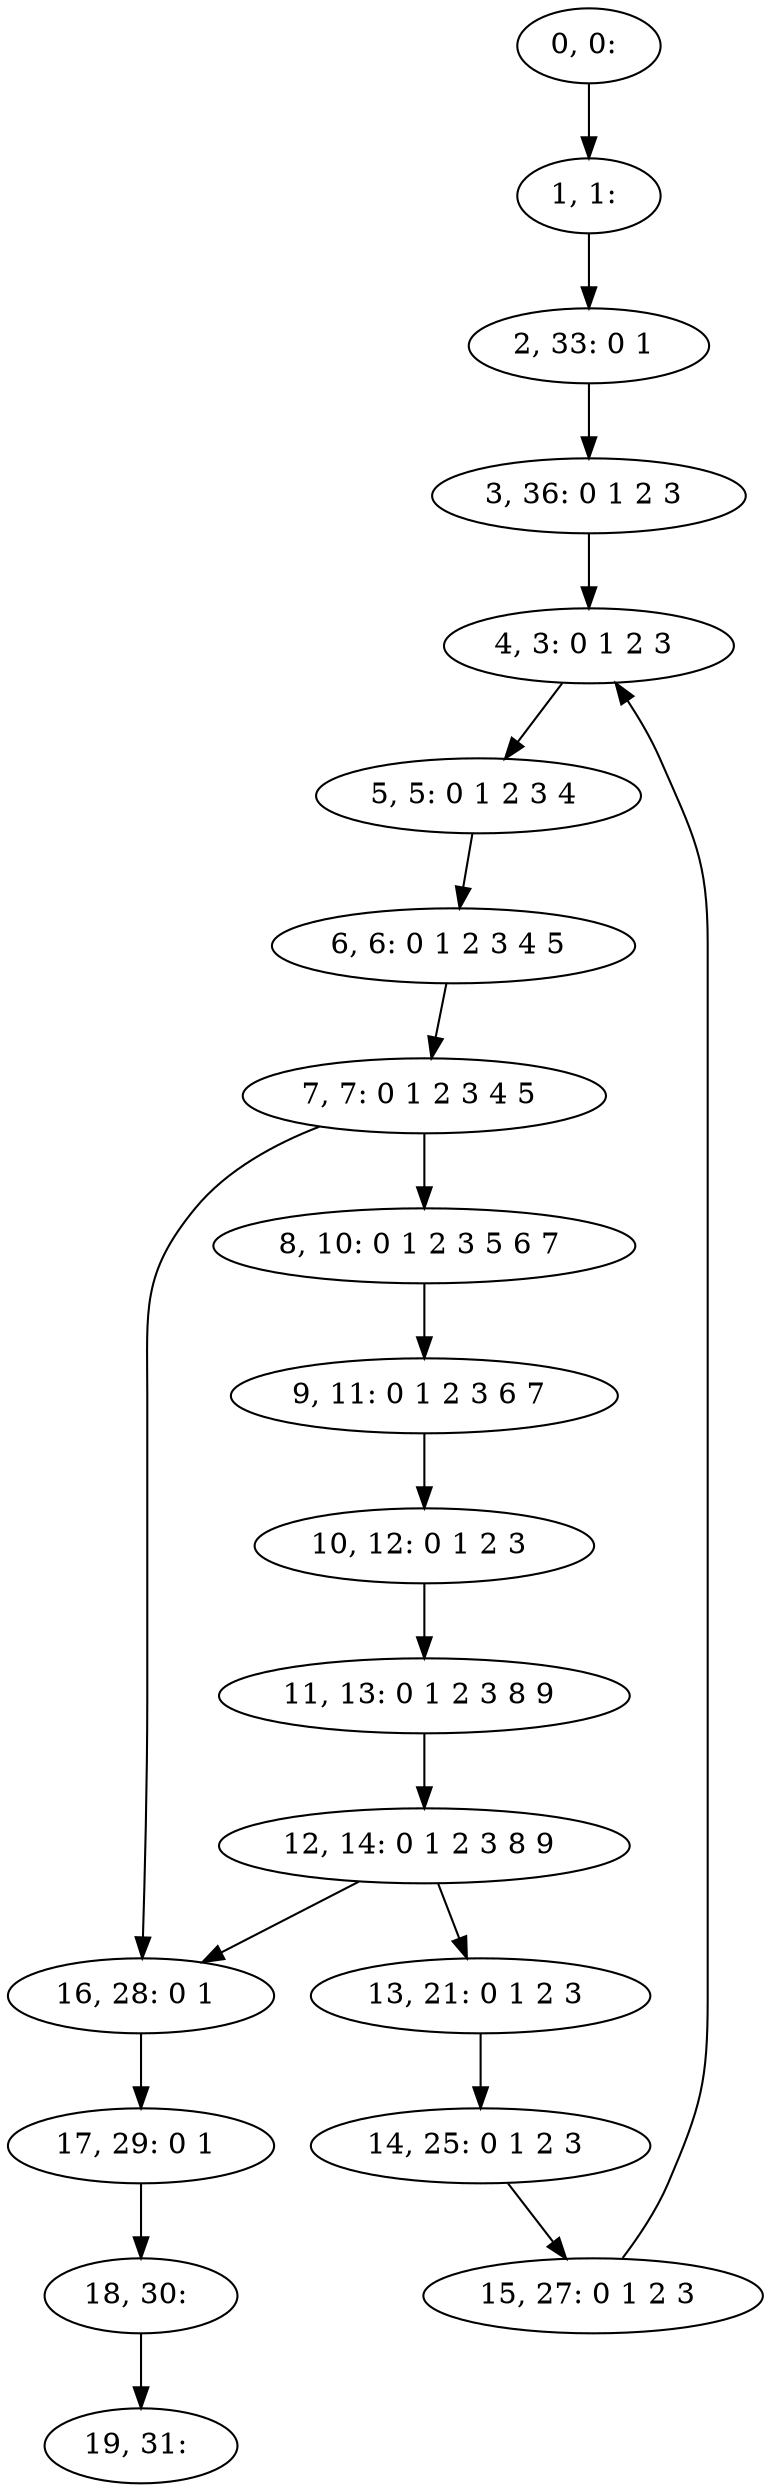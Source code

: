 digraph G {
0[label="0, 0: "];
1[label="1, 1: "];
2[label="2, 33: 0 1 "];
3[label="3, 36: 0 1 2 3 "];
4[label="4, 3: 0 1 2 3 "];
5[label="5, 5: 0 1 2 3 4 "];
6[label="6, 6: 0 1 2 3 4 5 "];
7[label="7, 7: 0 1 2 3 4 5 "];
8[label="8, 10: 0 1 2 3 5 6 7 "];
9[label="9, 11: 0 1 2 3 6 7 "];
10[label="10, 12: 0 1 2 3 "];
11[label="11, 13: 0 1 2 3 8 9 "];
12[label="12, 14: 0 1 2 3 8 9 "];
13[label="13, 21: 0 1 2 3 "];
14[label="14, 25: 0 1 2 3 "];
15[label="15, 27: 0 1 2 3 "];
16[label="16, 28: 0 1 "];
17[label="17, 29: 0 1 "];
18[label="18, 30: "];
19[label="19, 31: "];
0->1 ;
1->2 ;
2->3 ;
3->4 ;
4->5 ;
5->6 ;
6->7 ;
7->8 ;
7->16 ;
8->9 ;
9->10 ;
10->11 ;
11->12 ;
12->13 ;
12->16 ;
13->14 ;
14->15 ;
15->4 ;
16->17 ;
17->18 ;
18->19 ;
}
